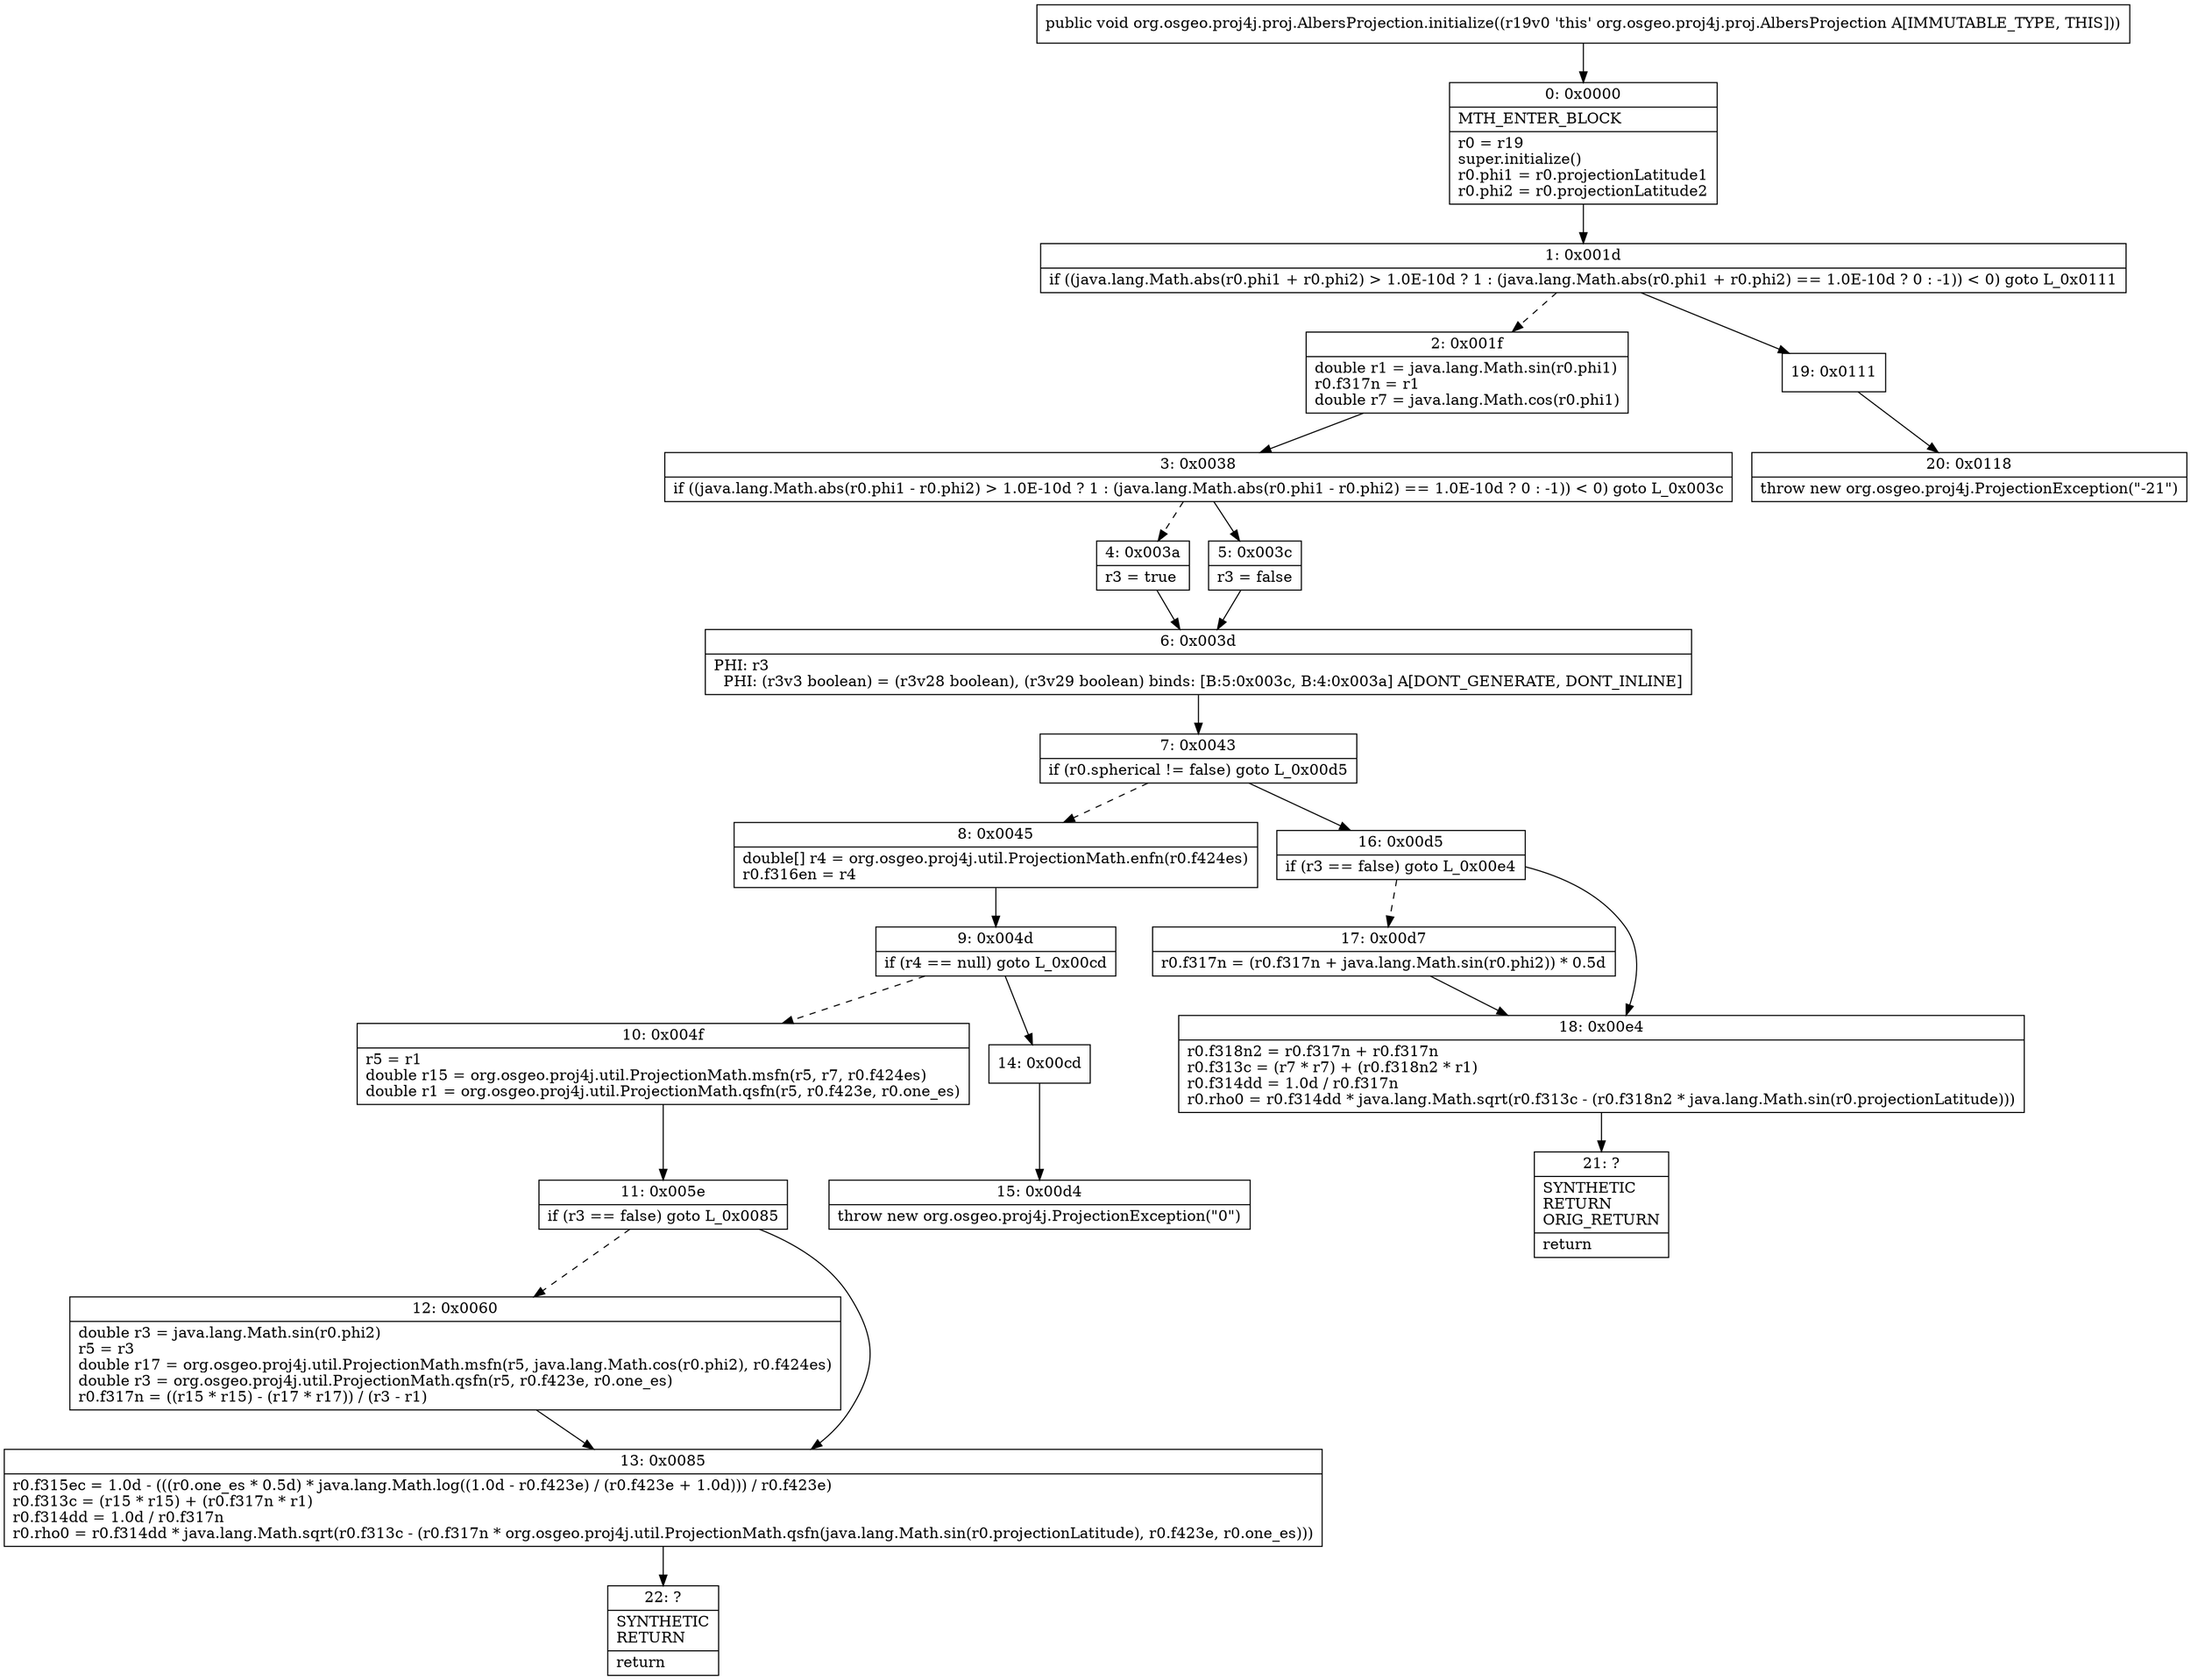 digraph "CFG fororg.osgeo.proj4j.proj.AlbersProjection.initialize()V" {
Node_0 [shape=record,label="{0\:\ 0x0000|MTH_ENTER_BLOCK\l|r0 = r19\lsuper.initialize()\lr0.phi1 = r0.projectionLatitude1\lr0.phi2 = r0.projectionLatitude2\l}"];
Node_1 [shape=record,label="{1\:\ 0x001d|if ((java.lang.Math.abs(r0.phi1 + r0.phi2) \> 1.0E\-10d ? 1 : (java.lang.Math.abs(r0.phi1 + r0.phi2) == 1.0E\-10d ? 0 : \-1)) \< 0) goto L_0x0111\l}"];
Node_2 [shape=record,label="{2\:\ 0x001f|double r1 = java.lang.Math.sin(r0.phi1)\lr0.f317n = r1\ldouble r7 = java.lang.Math.cos(r0.phi1)\l}"];
Node_3 [shape=record,label="{3\:\ 0x0038|if ((java.lang.Math.abs(r0.phi1 \- r0.phi2) \> 1.0E\-10d ? 1 : (java.lang.Math.abs(r0.phi1 \- r0.phi2) == 1.0E\-10d ? 0 : \-1)) \< 0) goto L_0x003c\l}"];
Node_4 [shape=record,label="{4\:\ 0x003a|r3 = true\l}"];
Node_5 [shape=record,label="{5\:\ 0x003c|r3 = false\l}"];
Node_6 [shape=record,label="{6\:\ 0x003d|PHI: r3 \l  PHI: (r3v3 boolean) = (r3v28 boolean), (r3v29 boolean) binds: [B:5:0x003c, B:4:0x003a] A[DONT_GENERATE, DONT_INLINE]\l}"];
Node_7 [shape=record,label="{7\:\ 0x0043|if (r0.spherical != false) goto L_0x00d5\l}"];
Node_8 [shape=record,label="{8\:\ 0x0045|double[] r4 = org.osgeo.proj4j.util.ProjectionMath.enfn(r0.f424es)\lr0.f316en = r4\l}"];
Node_9 [shape=record,label="{9\:\ 0x004d|if (r4 == null) goto L_0x00cd\l}"];
Node_10 [shape=record,label="{10\:\ 0x004f|r5 = r1\ldouble r15 = org.osgeo.proj4j.util.ProjectionMath.msfn(r5, r7, r0.f424es)\ldouble r1 = org.osgeo.proj4j.util.ProjectionMath.qsfn(r5, r0.f423e, r0.one_es)\l}"];
Node_11 [shape=record,label="{11\:\ 0x005e|if (r3 == false) goto L_0x0085\l}"];
Node_12 [shape=record,label="{12\:\ 0x0060|double r3 = java.lang.Math.sin(r0.phi2)\lr5 = r3\ldouble r17 = org.osgeo.proj4j.util.ProjectionMath.msfn(r5, java.lang.Math.cos(r0.phi2), r0.f424es)\ldouble r3 = org.osgeo.proj4j.util.ProjectionMath.qsfn(r5, r0.f423e, r0.one_es)\lr0.f317n = ((r15 * r15) \- (r17 * r17)) \/ (r3 \- r1)\l}"];
Node_13 [shape=record,label="{13\:\ 0x0085|r0.f315ec = 1.0d \- (((r0.one_es * 0.5d) * java.lang.Math.log((1.0d \- r0.f423e) \/ (r0.f423e + 1.0d))) \/ r0.f423e)\lr0.f313c = (r15 * r15) + (r0.f317n * r1)\lr0.f314dd = 1.0d \/ r0.f317n\lr0.rho0 = r0.f314dd * java.lang.Math.sqrt(r0.f313c \- (r0.f317n * org.osgeo.proj4j.util.ProjectionMath.qsfn(java.lang.Math.sin(r0.projectionLatitude), r0.f423e, r0.one_es)))\l}"];
Node_14 [shape=record,label="{14\:\ 0x00cd}"];
Node_15 [shape=record,label="{15\:\ 0x00d4|throw new org.osgeo.proj4j.ProjectionException(\"0\")\l}"];
Node_16 [shape=record,label="{16\:\ 0x00d5|if (r3 == false) goto L_0x00e4\l}"];
Node_17 [shape=record,label="{17\:\ 0x00d7|r0.f317n = (r0.f317n + java.lang.Math.sin(r0.phi2)) * 0.5d\l}"];
Node_18 [shape=record,label="{18\:\ 0x00e4|r0.f318n2 = r0.f317n + r0.f317n\lr0.f313c = (r7 * r7) + (r0.f318n2 * r1)\lr0.f314dd = 1.0d \/ r0.f317n\lr0.rho0 = r0.f314dd * java.lang.Math.sqrt(r0.f313c \- (r0.f318n2 * java.lang.Math.sin(r0.projectionLatitude)))\l}"];
Node_19 [shape=record,label="{19\:\ 0x0111}"];
Node_20 [shape=record,label="{20\:\ 0x0118|throw new org.osgeo.proj4j.ProjectionException(\"\-21\")\l}"];
Node_21 [shape=record,label="{21\:\ ?|SYNTHETIC\lRETURN\lORIG_RETURN\l|return\l}"];
Node_22 [shape=record,label="{22\:\ ?|SYNTHETIC\lRETURN\l|return\l}"];
MethodNode[shape=record,label="{public void org.osgeo.proj4j.proj.AlbersProjection.initialize((r19v0 'this' org.osgeo.proj4j.proj.AlbersProjection A[IMMUTABLE_TYPE, THIS])) }"];
MethodNode -> Node_0;
Node_0 -> Node_1;
Node_1 -> Node_2[style=dashed];
Node_1 -> Node_19;
Node_2 -> Node_3;
Node_3 -> Node_4[style=dashed];
Node_3 -> Node_5;
Node_4 -> Node_6;
Node_5 -> Node_6;
Node_6 -> Node_7;
Node_7 -> Node_8[style=dashed];
Node_7 -> Node_16;
Node_8 -> Node_9;
Node_9 -> Node_10[style=dashed];
Node_9 -> Node_14;
Node_10 -> Node_11;
Node_11 -> Node_12[style=dashed];
Node_11 -> Node_13;
Node_12 -> Node_13;
Node_13 -> Node_22;
Node_14 -> Node_15;
Node_16 -> Node_17[style=dashed];
Node_16 -> Node_18;
Node_17 -> Node_18;
Node_18 -> Node_21;
Node_19 -> Node_20;
}

